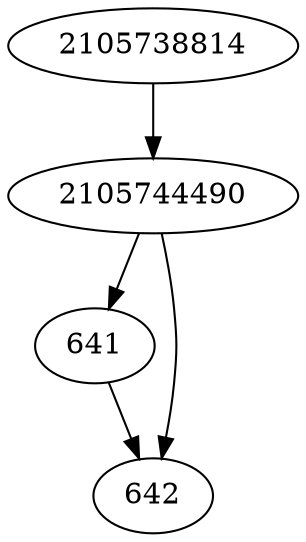 strict digraph  {
641;
642;
2105744490;
2105738814;
641 -> 642;
2105744490 -> 641;
2105744490 -> 642;
2105738814 -> 2105744490;
}
